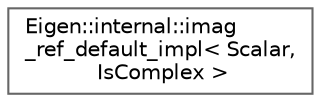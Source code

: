digraph "Graphical Class Hierarchy"
{
 // LATEX_PDF_SIZE
  bgcolor="transparent";
  edge [fontname=Helvetica,fontsize=10,labelfontname=Helvetica,labelfontsize=10];
  node [fontname=Helvetica,fontsize=10,shape=box,height=0.2,width=0.4];
  rankdir="LR";
  Node0 [id="Node000000",label="Eigen::internal::imag\l_ref_default_impl\< Scalar,\l IsComplex \>",height=0.2,width=0.4,color="grey40", fillcolor="white", style="filled",URL="$structEigen_1_1internal_1_1imag__ref__default__impl.html",tooltip=" "];
}

